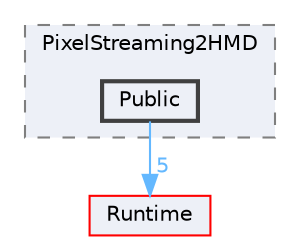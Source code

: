 digraph "Public"
{
 // INTERACTIVE_SVG=YES
 // LATEX_PDF_SIZE
  bgcolor="transparent";
  edge [fontname=Helvetica,fontsize=10,labelfontname=Helvetica,labelfontsize=10];
  node [fontname=Helvetica,fontsize=10,shape=box,height=0.2,width=0.4];
  compound=true
  subgraph clusterdir_d0b9add1676d15a341a12868b79e36bd {
    graph [ bgcolor="#edf0f7", pencolor="grey50", label="PixelStreaming2HMD", fontname=Helvetica,fontsize=10 style="filled,dashed", URL="dir_d0b9add1676d15a341a12868b79e36bd.html",tooltip=""]
  dir_7148056ff4fe7a2f36ccb67c4f42adbf [label="Public", fillcolor="#edf0f7", color="grey25", style="filled,bold", URL="dir_7148056ff4fe7a2f36ccb67c4f42adbf.html",tooltip=""];
  }
  dir_7536b172fbd480bfd146a1b1acd6856b [label="Runtime", fillcolor="#edf0f7", color="red", style="filled", URL="dir_7536b172fbd480bfd146a1b1acd6856b.html",tooltip=""];
  dir_7148056ff4fe7a2f36ccb67c4f42adbf->dir_7536b172fbd480bfd146a1b1acd6856b [headlabel="5", labeldistance=1.5 headhref="dir_000847_000984.html" href="dir_000847_000984.html" color="steelblue1" fontcolor="steelblue1"];
}
